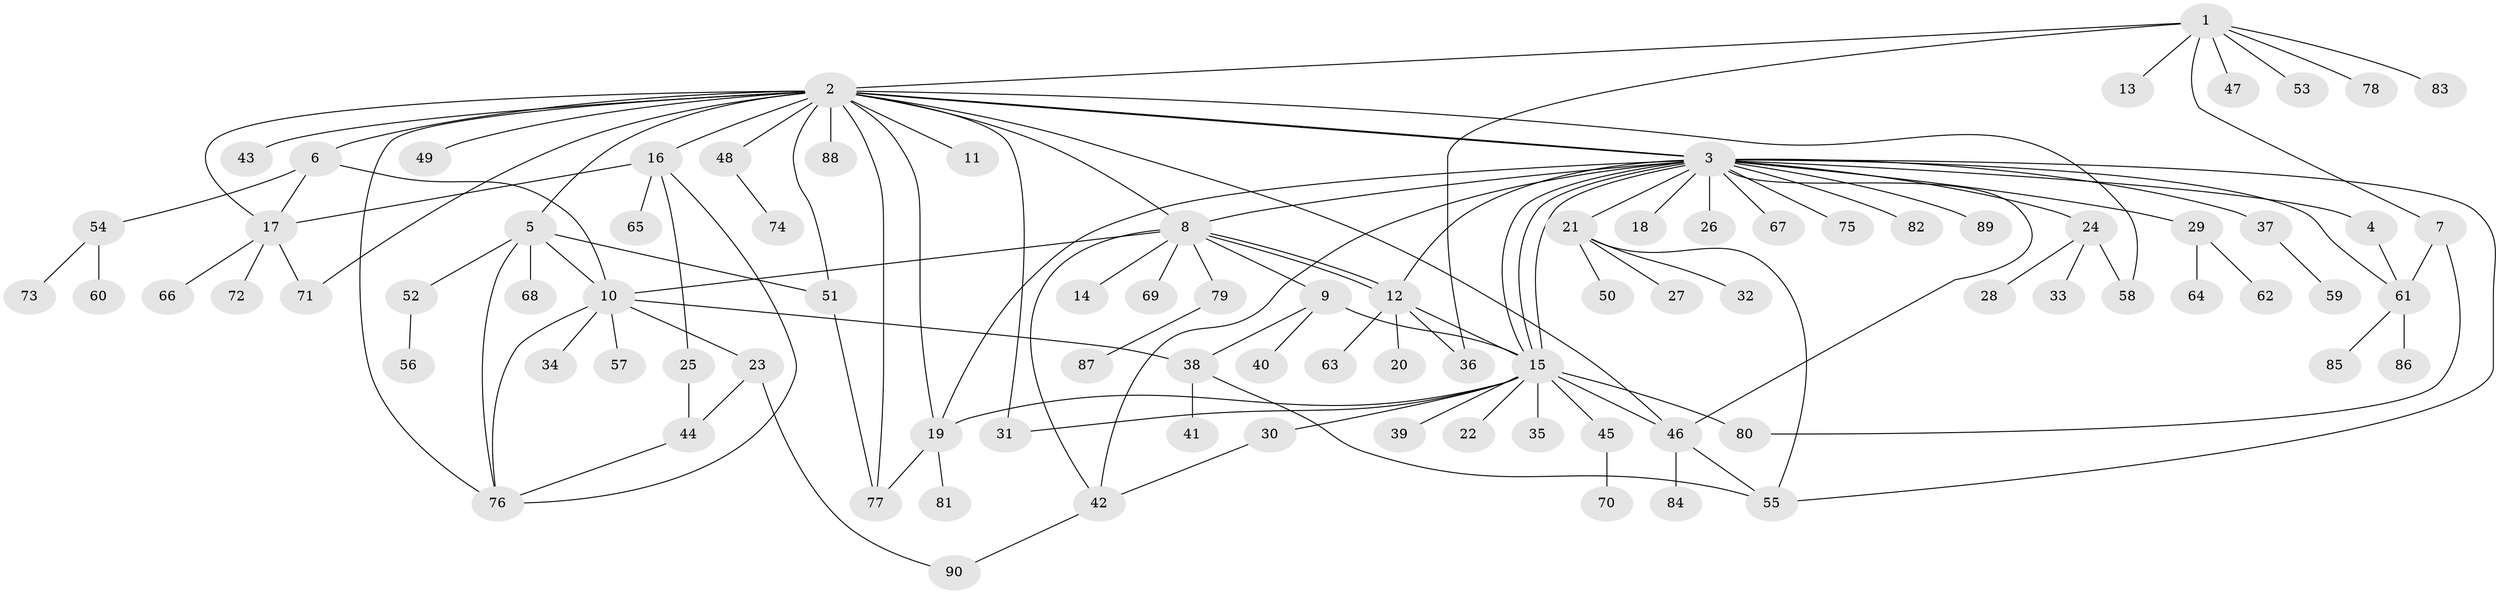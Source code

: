 // Generated by graph-tools (version 1.1) at 2025/35/03/09/25 02:35:50]
// undirected, 90 vertices, 127 edges
graph export_dot {
graph [start="1"]
  node [color=gray90,style=filled];
  1;
  2;
  3;
  4;
  5;
  6;
  7;
  8;
  9;
  10;
  11;
  12;
  13;
  14;
  15;
  16;
  17;
  18;
  19;
  20;
  21;
  22;
  23;
  24;
  25;
  26;
  27;
  28;
  29;
  30;
  31;
  32;
  33;
  34;
  35;
  36;
  37;
  38;
  39;
  40;
  41;
  42;
  43;
  44;
  45;
  46;
  47;
  48;
  49;
  50;
  51;
  52;
  53;
  54;
  55;
  56;
  57;
  58;
  59;
  60;
  61;
  62;
  63;
  64;
  65;
  66;
  67;
  68;
  69;
  70;
  71;
  72;
  73;
  74;
  75;
  76;
  77;
  78;
  79;
  80;
  81;
  82;
  83;
  84;
  85;
  86;
  87;
  88;
  89;
  90;
  1 -- 2;
  1 -- 7;
  1 -- 13;
  1 -- 36;
  1 -- 47;
  1 -- 53;
  1 -- 78;
  1 -- 83;
  2 -- 3;
  2 -- 3;
  2 -- 5;
  2 -- 6;
  2 -- 8;
  2 -- 11;
  2 -- 16;
  2 -- 17;
  2 -- 19;
  2 -- 31;
  2 -- 43;
  2 -- 46;
  2 -- 48;
  2 -- 49;
  2 -- 51;
  2 -- 58;
  2 -- 71;
  2 -- 76;
  2 -- 77;
  2 -- 88;
  3 -- 4;
  3 -- 8;
  3 -- 12;
  3 -- 15;
  3 -- 15;
  3 -- 15;
  3 -- 18;
  3 -- 19;
  3 -- 21;
  3 -- 24;
  3 -- 26;
  3 -- 29;
  3 -- 37;
  3 -- 42;
  3 -- 46;
  3 -- 55;
  3 -- 61;
  3 -- 67;
  3 -- 75;
  3 -- 82;
  3 -- 89;
  4 -- 61;
  5 -- 10;
  5 -- 51;
  5 -- 52;
  5 -- 68;
  5 -- 76;
  6 -- 10;
  6 -- 17;
  6 -- 54;
  7 -- 61;
  7 -- 80;
  8 -- 9;
  8 -- 10;
  8 -- 12;
  8 -- 12;
  8 -- 14;
  8 -- 42;
  8 -- 69;
  8 -- 79;
  9 -- 15;
  9 -- 38;
  9 -- 40;
  10 -- 23;
  10 -- 34;
  10 -- 38;
  10 -- 57;
  10 -- 76;
  12 -- 15;
  12 -- 20;
  12 -- 36;
  12 -- 63;
  15 -- 19;
  15 -- 22;
  15 -- 30;
  15 -- 31;
  15 -- 35;
  15 -- 39;
  15 -- 45;
  15 -- 46;
  15 -- 80;
  16 -- 17;
  16 -- 25;
  16 -- 65;
  16 -- 76;
  17 -- 66;
  17 -- 71;
  17 -- 72;
  19 -- 77;
  19 -- 81;
  21 -- 27;
  21 -- 32;
  21 -- 50;
  21 -- 55;
  23 -- 44;
  23 -- 90;
  24 -- 28;
  24 -- 33;
  24 -- 58;
  25 -- 44;
  29 -- 62;
  29 -- 64;
  30 -- 42;
  37 -- 59;
  38 -- 41;
  38 -- 55;
  42 -- 90;
  44 -- 76;
  45 -- 70;
  46 -- 55;
  46 -- 84;
  48 -- 74;
  51 -- 77;
  52 -- 56;
  54 -- 60;
  54 -- 73;
  61 -- 85;
  61 -- 86;
  79 -- 87;
}
